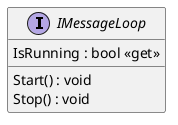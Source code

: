 @startuml
interface IMessageLoop {
    IsRunning : bool <<get>>
    Start() : void
    Stop() : void
}
@enduml
